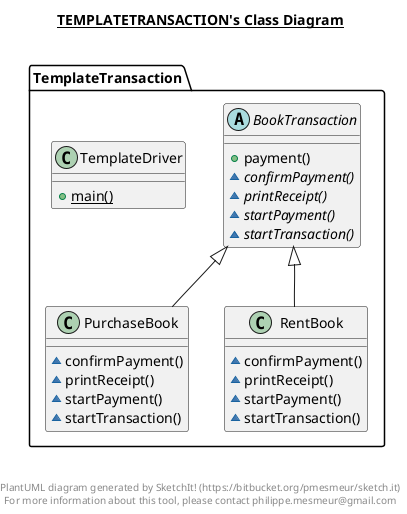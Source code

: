 @startuml

title __TEMPLATETRANSACTION's Class Diagram__\n

      abstract class TemplateTransaction.BookTransaction {
          + payment()
          {abstract} ~ confirmPayment()
          {abstract} ~ printReceipt()
          {abstract} ~ startPayment()
          {abstract} ~ startTransaction()
      }

      class TemplateTransaction.PurchaseBook {
          ~ confirmPayment()
          ~ printReceipt()
          ~ startPayment()
          ~ startTransaction()
      }

      class TemplateTransaction.RentBook {
          ~ confirmPayment()
          ~ printReceipt()
          ~ startPayment()
          ~ startTransaction()
      }

      class TemplateTransaction.TemplateDriver {
          {static} + main()
      }


  TemplateTransaction.PurchaseBook -up-|> TemplateTransaction.BookTransaction
  TemplateTransaction.RentBook -up-|> TemplateTransaction.BookTransaction


right footer


PlantUML diagram generated by SketchIt! (https://bitbucket.org/pmesmeur/sketch.it)
For more information about this tool, please contact philippe.mesmeur@gmail.com
endfooter

@enduml
